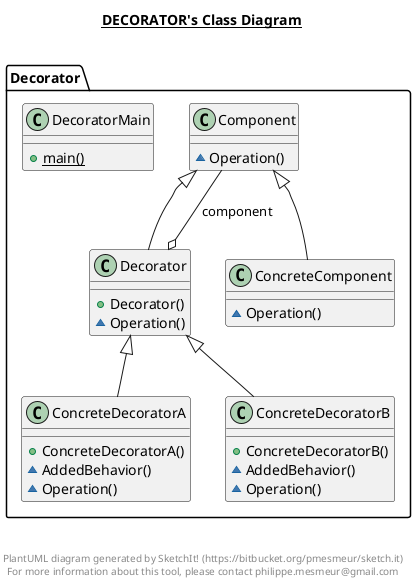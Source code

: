 @startuml

title __DECORATOR's Class Diagram__\n

  namespace Decorator {
    class Decorator.Component {
        ~ Operation()
    }
  }
  

  namespace Decorator {
    class Decorator.ConcreteComponent {
        ~ Operation()
    }
  }
  

  namespace Decorator {
    class Decorator.ConcreteDecoratorA {
        + ConcreteDecoratorA()
        ~ AddedBehavior()
        ~ Operation()
    }
  }
  

  namespace Decorator {
    class Decorator.ConcreteDecoratorB {
        + ConcreteDecoratorB()
        ~ AddedBehavior()
        ~ Operation()
    }
  }
  

  namespace Decorator {
    class Decorator.Decorator {
        + Decorator()
        ~ Operation()
    }
  }
  

  namespace Decorator {
    class Decorator.DecoratorMain {
        {static} + main()
    }
  }
  

  Decorator.ConcreteComponent -up-|> Decorator.Component
  Decorator.ConcreteDecoratorA -up-|> Decorator.Decorator
  Decorator.ConcreteDecoratorB -up-|> Decorator.Decorator
  Decorator.Decorator -up-|> Decorator.Component
  Decorator.Decorator o-- Decorator.Component : component


right footer


PlantUML diagram generated by SketchIt! (https://bitbucket.org/pmesmeur/sketch.it)
For more information about this tool, please contact philippe.mesmeur@gmail.com
endfooter

@enduml

